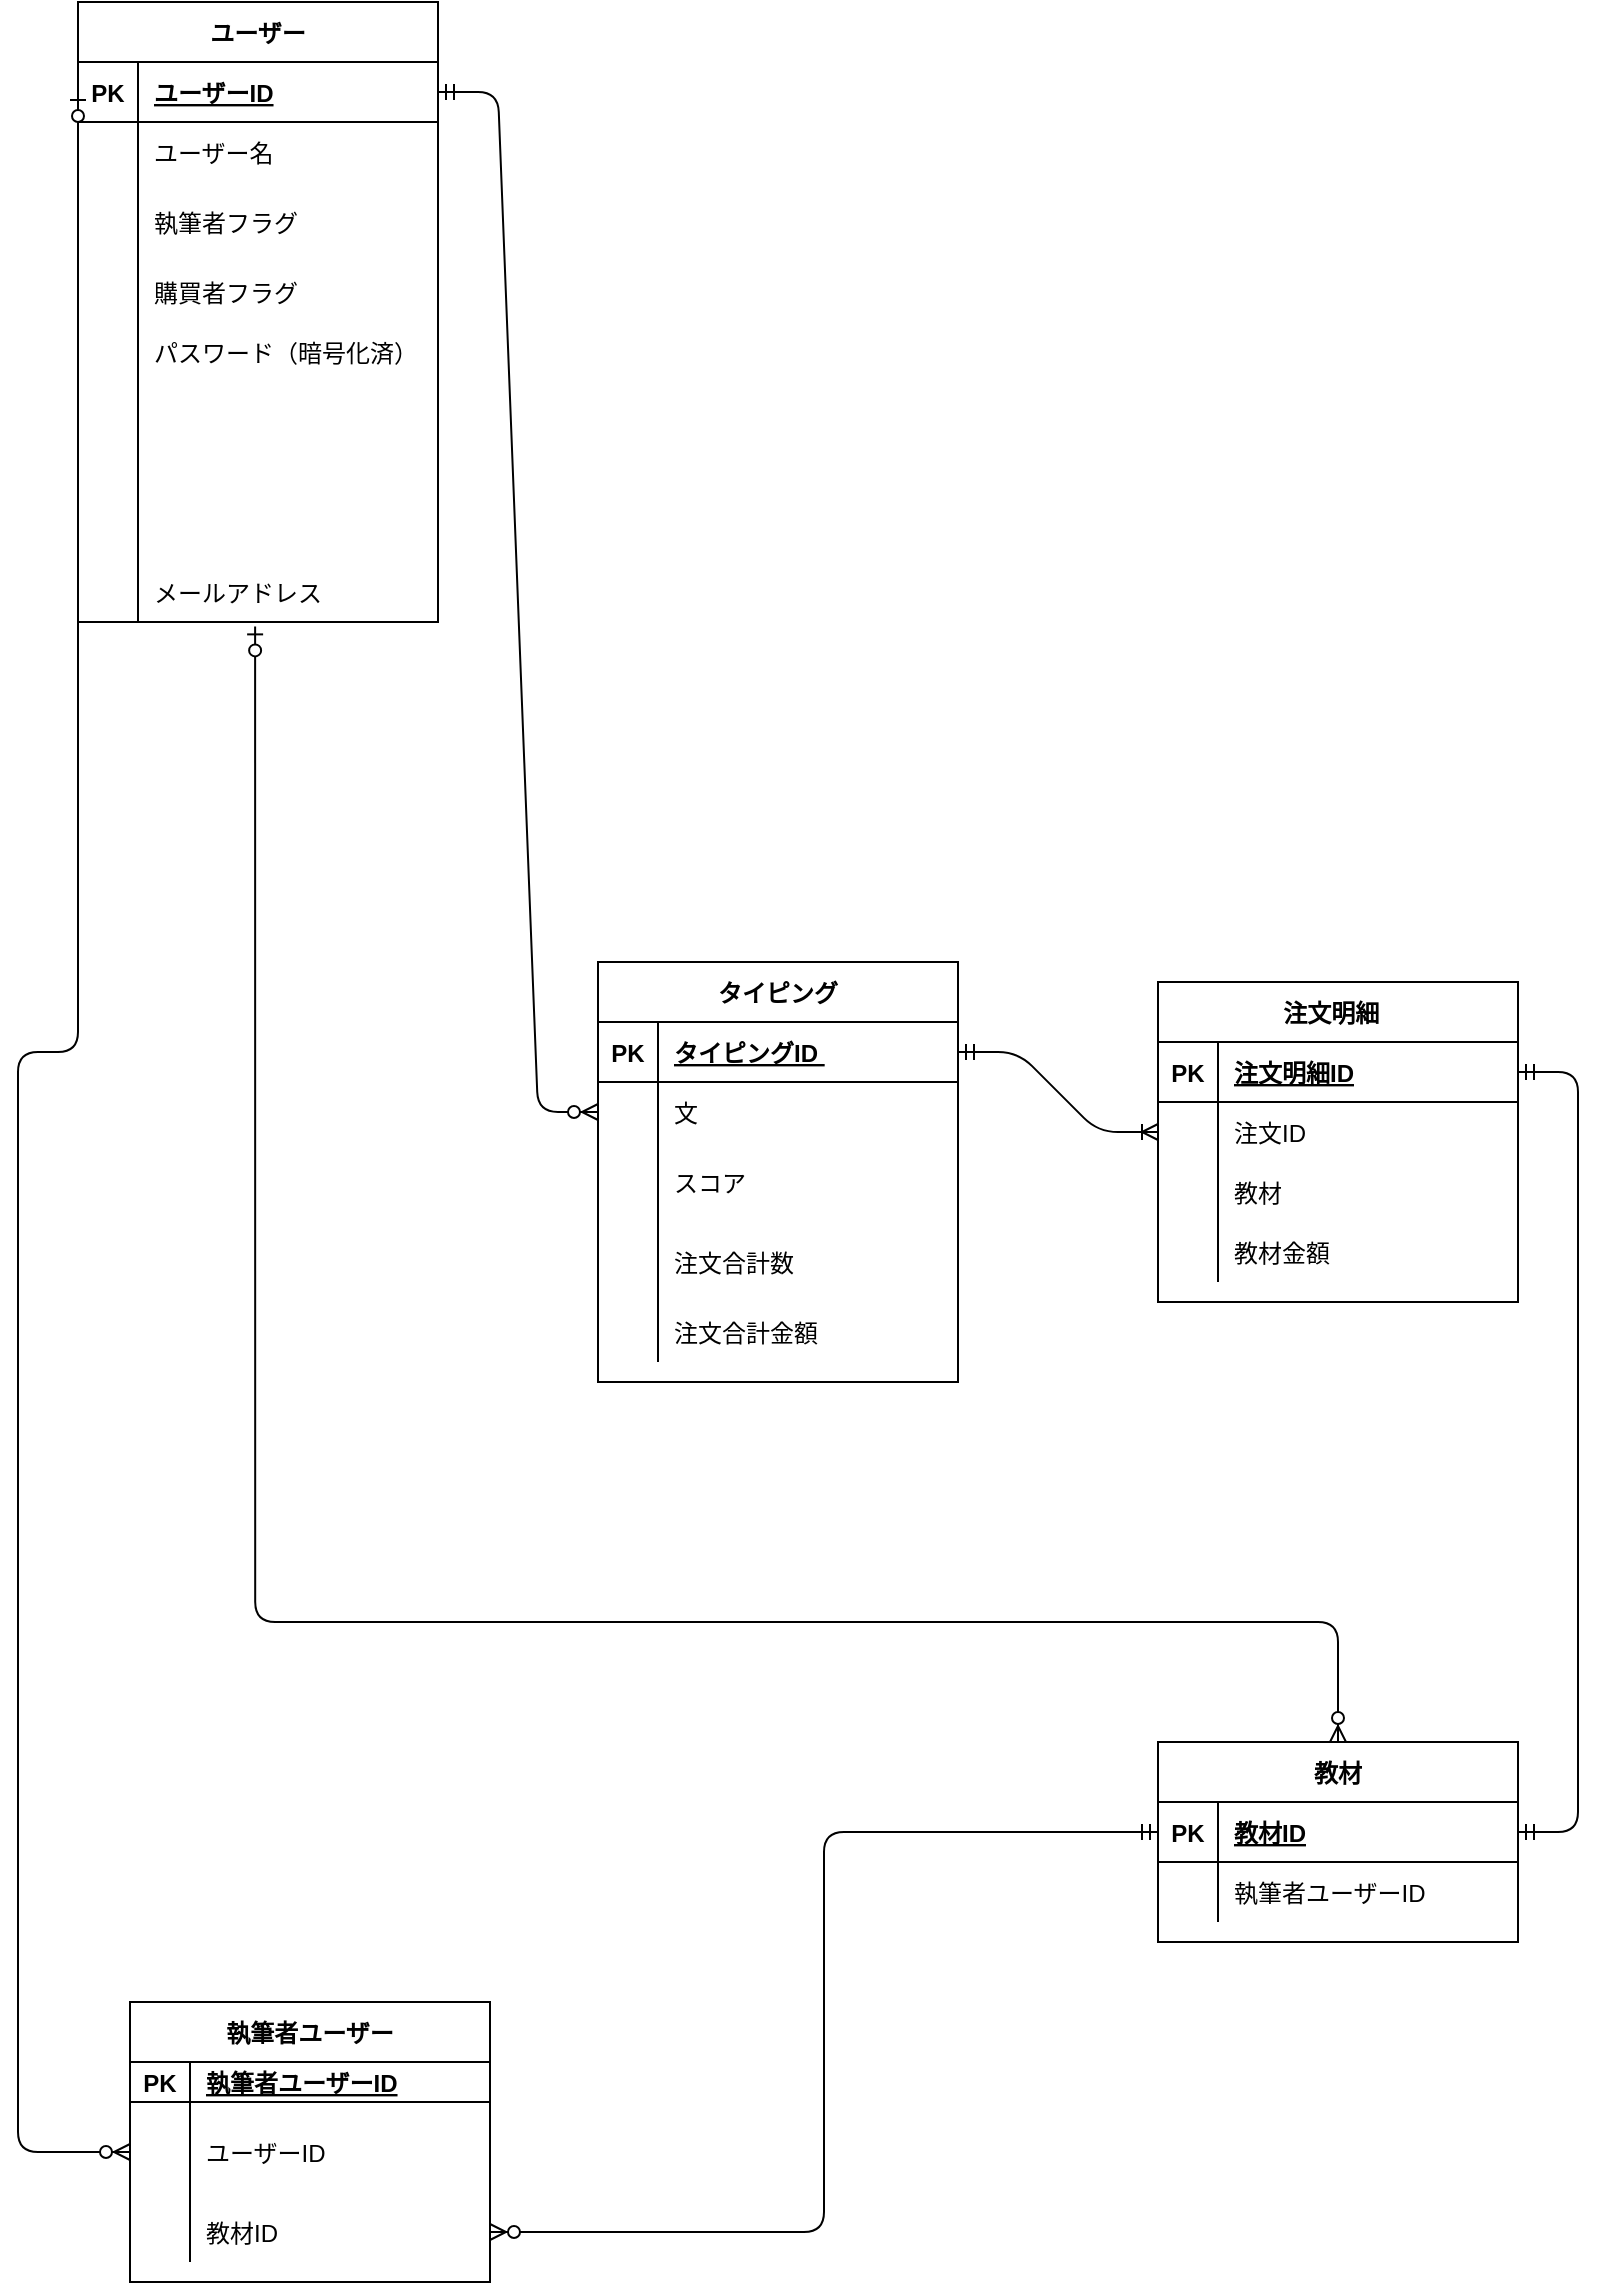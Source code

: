<mxfile version="14.8.4" type="github" pages="2">
  <diagram id="MFfzEgQ1at5WxXBxvwMB" name="typingX">
    <mxGraphModel dx="1238" dy="459" grid="1" gridSize="10" guides="1" tooltips="1" connect="1" arrows="1" fold="1" page="1" pageScale="1" pageWidth="827" pageHeight="1169" math="0" shadow="0">
      <root>
        <mxCell id="0" />
        <mxCell id="1" parent="0" />
        <mxCell id="urkSTk5Uom2mQOGFihYZ-1" value="ユーザー" style="shape=table;startSize=30;container=1;collapsible=1;childLayout=tableLayout;fixedRows=1;rowLines=0;fontStyle=1;align=center;resizeLast=1;" vertex="1" parent="1">
          <mxGeometry x="54" y="20" width="180" height="310" as="geometry">
            <mxRectangle x="40" y="40" width="80" height="30" as="alternateBounds" />
          </mxGeometry>
        </mxCell>
        <mxCell id="urkSTk5Uom2mQOGFihYZ-2" value="" style="shape=partialRectangle;collapsible=0;dropTarget=0;pointerEvents=0;fillColor=none;top=0;left=0;bottom=1;right=0;points=[[0,0.5],[1,0.5]];portConstraint=eastwest;" vertex="1" parent="urkSTk5Uom2mQOGFihYZ-1">
          <mxGeometry y="30" width="180" height="30" as="geometry" />
        </mxCell>
        <mxCell id="urkSTk5Uom2mQOGFihYZ-3" value="PK" style="shape=partialRectangle;connectable=0;fillColor=none;top=0;left=0;bottom=0;right=0;fontStyle=1;overflow=hidden;" vertex="1" parent="urkSTk5Uom2mQOGFihYZ-2">
          <mxGeometry width="30" height="30" as="geometry" />
        </mxCell>
        <mxCell id="urkSTk5Uom2mQOGFihYZ-4" value="ユーザーID" style="shape=partialRectangle;connectable=0;fillColor=none;top=0;left=0;bottom=0;right=0;align=left;spacingLeft=6;fontStyle=5;overflow=hidden;" vertex="1" parent="urkSTk5Uom2mQOGFihYZ-2">
          <mxGeometry x="30" width="150" height="30" as="geometry" />
        </mxCell>
        <mxCell id="urkSTk5Uom2mQOGFihYZ-5" value="" style="shape=partialRectangle;collapsible=0;dropTarget=0;pointerEvents=0;fillColor=none;top=0;left=0;bottom=0;right=0;points=[[0,0.5],[1,0.5]];portConstraint=eastwest;" vertex="1" parent="urkSTk5Uom2mQOGFihYZ-1">
          <mxGeometry y="60" width="180" height="30" as="geometry" />
        </mxCell>
        <mxCell id="urkSTk5Uom2mQOGFihYZ-6" value="" style="shape=partialRectangle;connectable=0;fillColor=none;top=0;left=0;bottom=0;right=0;editable=1;overflow=hidden;" vertex="1" parent="urkSTk5Uom2mQOGFihYZ-5">
          <mxGeometry width="30" height="30" as="geometry" />
        </mxCell>
        <mxCell id="urkSTk5Uom2mQOGFihYZ-7" value="ユーザー名" style="shape=partialRectangle;connectable=0;fillColor=none;top=0;left=0;bottom=0;right=0;align=left;spacingLeft=6;overflow=hidden;" vertex="1" parent="urkSTk5Uom2mQOGFihYZ-5">
          <mxGeometry x="30" width="150" height="30" as="geometry" />
        </mxCell>
        <mxCell id="urkSTk5Uom2mQOGFihYZ-8" style="shape=partialRectangle;collapsible=0;dropTarget=0;pointerEvents=0;fillColor=none;top=0;left=0;bottom=0;right=0;points=[[0,0.5],[1,0.5]];portConstraint=eastwest;" vertex="1" parent="urkSTk5Uom2mQOGFihYZ-1">
          <mxGeometry y="90" width="180" height="40" as="geometry" />
        </mxCell>
        <mxCell id="urkSTk5Uom2mQOGFihYZ-9" style="shape=partialRectangle;connectable=0;fillColor=none;top=0;left=0;bottom=0;right=0;editable=1;overflow=hidden;" vertex="1" parent="urkSTk5Uom2mQOGFihYZ-8">
          <mxGeometry width="30" height="40" as="geometry" />
        </mxCell>
        <mxCell id="urkSTk5Uom2mQOGFihYZ-10" value="執筆者フラグ" style="shape=partialRectangle;connectable=0;fillColor=none;top=0;left=0;bottom=0;right=0;align=left;spacingLeft=6;overflow=hidden;" vertex="1" parent="urkSTk5Uom2mQOGFihYZ-8">
          <mxGeometry x="30" width="150" height="40" as="geometry" />
        </mxCell>
        <mxCell id="urkSTk5Uom2mQOGFihYZ-11" style="shape=partialRectangle;collapsible=0;dropTarget=0;pointerEvents=0;fillColor=none;top=0;left=0;bottom=0;right=0;points=[[0,0.5],[1,0.5]];portConstraint=eastwest;" vertex="1" parent="urkSTk5Uom2mQOGFihYZ-1">
          <mxGeometry y="130" width="180" height="30" as="geometry" />
        </mxCell>
        <mxCell id="urkSTk5Uom2mQOGFihYZ-12" style="shape=partialRectangle;connectable=0;fillColor=none;top=0;left=0;bottom=0;right=0;editable=1;overflow=hidden;" vertex="1" parent="urkSTk5Uom2mQOGFihYZ-11">
          <mxGeometry width="30" height="30" as="geometry" />
        </mxCell>
        <mxCell id="urkSTk5Uom2mQOGFihYZ-13" value="購買者フラグ" style="shape=partialRectangle;connectable=0;fillColor=none;top=0;left=0;bottom=0;right=0;align=left;spacingLeft=6;overflow=hidden;" vertex="1" parent="urkSTk5Uom2mQOGFihYZ-11">
          <mxGeometry x="30" width="150" height="30" as="geometry" />
        </mxCell>
        <mxCell id="urkSTk5Uom2mQOGFihYZ-14" style="shape=partialRectangle;collapsible=0;dropTarget=0;pointerEvents=0;fillColor=none;top=0;left=0;bottom=0;right=0;points=[[0,0.5],[1,0.5]];portConstraint=eastwest;" vertex="1" parent="urkSTk5Uom2mQOGFihYZ-1">
          <mxGeometry y="160" width="180" height="30" as="geometry" />
        </mxCell>
        <mxCell id="urkSTk5Uom2mQOGFihYZ-15" style="shape=partialRectangle;connectable=0;fillColor=none;top=0;left=0;bottom=0;right=0;editable=1;overflow=hidden;" vertex="1" parent="urkSTk5Uom2mQOGFihYZ-14">
          <mxGeometry width="30" height="30" as="geometry" />
        </mxCell>
        <mxCell id="urkSTk5Uom2mQOGFihYZ-16" value="パスワード（暗号化済）" style="shape=partialRectangle;connectable=0;fillColor=none;top=0;left=0;bottom=0;right=0;align=left;spacingLeft=6;overflow=hidden;" vertex="1" parent="urkSTk5Uom2mQOGFihYZ-14">
          <mxGeometry x="30" width="150" height="30" as="geometry" />
        </mxCell>
        <mxCell id="d49PKm89UReJUp-1E3mx-7" style="shape=partialRectangle;collapsible=0;dropTarget=0;pointerEvents=0;fillColor=none;top=0;left=0;bottom=0;right=0;points=[[0,0.5],[1,0.5]];portConstraint=eastwest;" vertex="1" parent="urkSTk5Uom2mQOGFihYZ-1">
          <mxGeometry y="190" width="180" height="30" as="geometry" />
        </mxCell>
        <mxCell id="d49PKm89UReJUp-1E3mx-8" style="shape=partialRectangle;connectable=0;fillColor=none;top=0;left=0;bottom=0;right=0;editable=1;overflow=hidden;" vertex="1" parent="d49PKm89UReJUp-1E3mx-7">
          <mxGeometry width="30" height="30" as="geometry" />
        </mxCell>
        <mxCell id="d49PKm89UReJUp-1E3mx-9" style="shape=partialRectangle;connectable=0;fillColor=none;top=0;left=0;bottom=0;right=0;align=left;spacingLeft=6;overflow=hidden;" vertex="1" parent="d49PKm89UReJUp-1E3mx-7">
          <mxGeometry x="30" width="150" height="30" as="geometry" />
        </mxCell>
        <mxCell id="d49PKm89UReJUp-1E3mx-4" style="shape=partialRectangle;collapsible=0;dropTarget=0;pointerEvents=0;fillColor=none;top=0;left=0;bottom=0;right=0;points=[[0,0.5],[1,0.5]];portConstraint=eastwest;" vertex="1" parent="urkSTk5Uom2mQOGFihYZ-1">
          <mxGeometry y="220" width="180" height="30" as="geometry" />
        </mxCell>
        <mxCell id="d49PKm89UReJUp-1E3mx-5" style="shape=partialRectangle;connectable=0;fillColor=none;top=0;left=0;bottom=0;right=0;editable=1;overflow=hidden;" vertex="1" parent="d49PKm89UReJUp-1E3mx-4">
          <mxGeometry width="30" height="30" as="geometry" />
        </mxCell>
        <mxCell id="d49PKm89UReJUp-1E3mx-6" style="shape=partialRectangle;connectable=0;fillColor=none;top=0;left=0;bottom=0;right=0;align=left;spacingLeft=6;overflow=hidden;" vertex="1" parent="d49PKm89UReJUp-1E3mx-4">
          <mxGeometry x="30" width="150" height="30" as="geometry" />
        </mxCell>
        <mxCell id="d49PKm89UReJUp-1E3mx-1" style="shape=partialRectangle;collapsible=0;dropTarget=0;pointerEvents=0;fillColor=none;top=0;left=0;bottom=0;right=0;points=[[0,0.5],[1,0.5]];portConstraint=eastwest;" vertex="1" parent="urkSTk5Uom2mQOGFihYZ-1">
          <mxGeometry y="250" width="180" height="30" as="geometry" />
        </mxCell>
        <mxCell id="d49PKm89UReJUp-1E3mx-2" style="shape=partialRectangle;connectable=0;fillColor=none;top=0;left=0;bottom=0;right=0;editable=1;overflow=hidden;" vertex="1" parent="d49PKm89UReJUp-1E3mx-1">
          <mxGeometry width="30" height="30" as="geometry" />
        </mxCell>
        <mxCell id="d49PKm89UReJUp-1E3mx-3" style="shape=partialRectangle;connectable=0;fillColor=none;top=0;left=0;bottom=0;right=0;align=left;spacingLeft=6;overflow=hidden;" vertex="1" parent="d49PKm89UReJUp-1E3mx-1">
          <mxGeometry x="30" width="150" height="30" as="geometry" />
        </mxCell>
        <mxCell id="urkSTk5Uom2mQOGFihYZ-17" style="shape=partialRectangle;collapsible=0;dropTarget=0;pointerEvents=0;fillColor=none;top=0;left=0;bottom=0;right=0;points=[[0,0.5],[1,0.5]];portConstraint=eastwest;" vertex="1" parent="urkSTk5Uom2mQOGFihYZ-1">
          <mxGeometry y="280" width="180" height="30" as="geometry" />
        </mxCell>
        <mxCell id="urkSTk5Uom2mQOGFihYZ-18" style="shape=partialRectangle;connectable=0;fillColor=none;top=0;left=0;bottom=0;right=0;editable=1;overflow=hidden;" vertex="1" parent="urkSTk5Uom2mQOGFihYZ-17">
          <mxGeometry width="30" height="30" as="geometry" />
        </mxCell>
        <mxCell id="urkSTk5Uom2mQOGFihYZ-19" value="メールアドレス" style="shape=partialRectangle;connectable=0;fillColor=none;top=0;left=0;bottom=0;right=0;align=left;spacingLeft=6;overflow=hidden;" vertex="1" parent="urkSTk5Uom2mQOGFihYZ-17">
          <mxGeometry x="30" width="150" height="30" as="geometry" />
        </mxCell>
        <mxCell id="urkSTk5Uom2mQOGFihYZ-20" value="タイピング" style="shape=table;startSize=30;container=1;collapsible=1;childLayout=tableLayout;fixedRows=1;rowLines=0;fontStyle=1;align=center;resizeLast=1;" vertex="1" parent="1">
          <mxGeometry x="314" y="500" width="180" height="210" as="geometry">
            <mxRectangle x="40" y="40" width="80" height="30" as="alternateBounds" />
          </mxGeometry>
        </mxCell>
        <mxCell id="urkSTk5Uom2mQOGFihYZ-21" value="" style="shape=partialRectangle;collapsible=0;dropTarget=0;pointerEvents=0;fillColor=none;top=0;left=0;bottom=1;right=0;points=[[0,0.5],[1,0.5]];portConstraint=eastwest;" vertex="1" parent="urkSTk5Uom2mQOGFihYZ-20">
          <mxGeometry y="30" width="180" height="30" as="geometry" />
        </mxCell>
        <mxCell id="urkSTk5Uom2mQOGFihYZ-22" value="PK" style="shape=partialRectangle;connectable=0;fillColor=none;top=0;left=0;bottom=0;right=0;fontStyle=1;overflow=hidden;" vertex="1" parent="urkSTk5Uom2mQOGFihYZ-21">
          <mxGeometry width="30" height="30" as="geometry" />
        </mxCell>
        <mxCell id="urkSTk5Uom2mQOGFihYZ-23" value="タイピングID " style="shape=partialRectangle;connectable=0;fillColor=none;top=0;left=0;bottom=0;right=0;align=left;spacingLeft=6;fontStyle=5;overflow=hidden;" vertex="1" parent="urkSTk5Uom2mQOGFihYZ-21">
          <mxGeometry x="30" width="150" height="30" as="geometry" />
        </mxCell>
        <mxCell id="urkSTk5Uom2mQOGFihYZ-24" value="" style="shape=partialRectangle;collapsible=0;dropTarget=0;pointerEvents=0;fillColor=none;top=0;left=0;bottom=0;right=0;points=[[0,0.5],[1,0.5]];portConstraint=eastwest;" vertex="1" parent="urkSTk5Uom2mQOGFihYZ-20">
          <mxGeometry y="60" width="180" height="30" as="geometry" />
        </mxCell>
        <mxCell id="urkSTk5Uom2mQOGFihYZ-25" value="" style="shape=partialRectangle;connectable=0;fillColor=none;top=0;left=0;bottom=0;right=0;editable=1;overflow=hidden;" vertex="1" parent="urkSTk5Uom2mQOGFihYZ-24">
          <mxGeometry width="30" height="30" as="geometry" />
        </mxCell>
        <mxCell id="urkSTk5Uom2mQOGFihYZ-26" value="文" style="shape=partialRectangle;connectable=0;fillColor=none;top=0;left=0;bottom=0;right=0;align=left;spacingLeft=6;overflow=hidden;" vertex="1" parent="urkSTk5Uom2mQOGFihYZ-24">
          <mxGeometry x="30" width="150" height="30" as="geometry" />
        </mxCell>
        <mxCell id="urkSTk5Uom2mQOGFihYZ-27" value="" style="shape=partialRectangle;collapsible=0;dropTarget=0;pointerEvents=0;fillColor=none;top=0;left=0;bottom=0;right=0;points=[[0,0.5],[1,0.5]];portConstraint=eastwest;" vertex="1" parent="urkSTk5Uom2mQOGFihYZ-20">
          <mxGeometry y="90" width="180" height="40" as="geometry" />
        </mxCell>
        <mxCell id="urkSTk5Uom2mQOGFihYZ-28" value="" style="shape=partialRectangle;connectable=0;fillColor=none;top=0;left=0;bottom=0;right=0;editable=1;overflow=hidden;" vertex="1" parent="urkSTk5Uom2mQOGFihYZ-27">
          <mxGeometry width="30" height="40" as="geometry" />
        </mxCell>
        <mxCell id="urkSTk5Uom2mQOGFihYZ-29" value="スコア" style="shape=partialRectangle;connectable=0;fillColor=none;top=0;left=0;bottom=0;right=0;align=left;spacingLeft=6;overflow=hidden;" vertex="1" parent="urkSTk5Uom2mQOGFihYZ-27">
          <mxGeometry x="30" width="150" height="40" as="geometry" />
        </mxCell>
        <mxCell id="urkSTk5Uom2mQOGFihYZ-30" style="shape=partialRectangle;collapsible=0;dropTarget=0;pointerEvents=0;fillColor=none;top=0;left=0;bottom=0;right=0;points=[[0,0.5],[1,0.5]];portConstraint=eastwest;" vertex="1" parent="urkSTk5Uom2mQOGFihYZ-20">
          <mxGeometry y="130" width="180" height="40" as="geometry" />
        </mxCell>
        <mxCell id="urkSTk5Uom2mQOGFihYZ-31" style="shape=partialRectangle;connectable=0;fillColor=none;top=0;left=0;bottom=0;right=0;editable=1;overflow=hidden;" vertex="1" parent="urkSTk5Uom2mQOGFihYZ-30">
          <mxGeometry width="30" height="40" as="geometry" />
        </mxCell>
        <mxCell id="urkSTk5Uom2mQOGFihYZ-32" value="注文合計数" style="shape=partialRectangle;connectable=0;fillColor=none;top=0;left=0;bottom=0;right=0;align=left;spacingLeft=6;overflow=hidden;" vertex="1" parent="urkSTk5Uom2mQOGFihYZ-30">
          <mxGeometry x="30" width="150" height="40" as="geometry" />
        </mxCell>
        <mxCell id="urkSTk5Uom2mQOGFihYZ-33" style="shape=partialRectangle;collapsible=0;dropTarget=0;pointerEvents=0;fillColor=none;top=0;left=0;bottom=0;right=0;points=[[0,0.5],[1,0.5]];portConstraint=eastwest;" vertex="1" parent="urkSTk5Uom2mQOGFihYZ-20">
          <mxGeometry y="170" width="180" height="30" as="geometry" />
        </mxCell>
        <mxCell id="urkSTk5Uom2mQOGFihYZ-34" style="shape=partialRectangle;connectable=0;fillColor=none;top=0;left=0;bottom=0;right=0;editable=1;overflow=hidden;" vertex="1" parent="urkSTk5Uom2mQOGFihYZ-33">
          <mxGeometry width="30" height="30" as="geometry" />
        </mxCell>
        <mxCell id="urkSTk5Uom2mQOGFihYZ-35" value="注文合計金額" style="shape=partialRectangle;connectable=0;fillColor=none;top=0;left=0;bottom=0;right=0;align=left;spacingLeft=6;overflow=hidden;" vertex="1" parent="urkSTk5Uom2mQOGFihYZ-33">
          <mxGeometry x="30" width="150" height="30" as="geometry" />
        </mxCell>
        <mxCell id="urkSTk5Uom2mQOGFihYZ-36" value="" style="edgeStyle=entityRelationEdgeStyle;fontSize=12;html=1;endArrow=ERzeroToMany;startArrow=ERmandOne;entryX=0;entryY=0.5;entryDx=0;entryDy=0;exitX=1;exitY=0.5;exitDx=0;exitDy=0;startFill=0;" edge="1" parent="1" source="urkSTk5Uom2mQOGFihYZ-2" target="urkSTk5Uom2mQOGFihYZ-24">
          <mxGeometry width="100" height="100" relative="1" as="geometry">
            <mxPoint x="374" y="710" as="sourcePoint" />
            <mxPoint x="474" y="610" as="targetPoint" />
          </mxGeometry>
        </mxCell>
        <mxCell id="urkSTk5Uom2mQOGFihYZ-37" value="注文明細  " style="shape=table;startSize=30;container=1;collapsible=1;childLayout=tableLayout;fixedRows=1;rowLines=0;fontStyle=1;align=center;resizeLast=1;" vertex="1" parent="1">
          <mxGeometry x="594" y="510" width="180" height="160" as="geometry" />
        </mxCell>
        <mxCell id="urkSTk5Uom2mQOGFihYZ-38" value="" style="shape=partialRectangle;collapsible=0;dropTarget=0;pointerEvents=0;fillColor=none;top=0;left=0;bottom=1;right=0;points=[[0,0.5],[1,0.5]];portConstraint=eastwest;" vertex="1" parent="urkSTk5Uom2mQOGFihYZ-37">
          <mxGeometry y="30" width="180" height="30" as="geometry" />
        </mxCell>
        <mxCell id="urkSTk5Uom2mQOGFihYZ-39" value="PK" style="shape=partialRectangle;connectable=0;fillColor=none;top=0;left=0;bottom=0;right=0;fontStyle=1;overflow=hidden;" vertex="1" parent="urkSTk5Uom2mQOGFihYZ-38">
          <mxGeometry width="30" height="30" as="geometry" />
        </mxCell>
        <mxCell id="urkSTk5Uom2mQOGFihYZ-40" value="注文明細ID" style="shape=partialRectangle;connectable=0;fillColor=none;top=0;left=0;bottom=0;right=0;align=left;spacingLeft=6;fontStyle=5;overflow=hidden;" vertex="1" parent="urkSTk5Uom2mQOGFihYZ-38">
          <mxGeometry x="30" width="150" height="30" as="geometry" />
        </mxCell>
        <mxCell id="urkSTk5Uom2mQOGFihYZ-41" value="" style="shape=partialRectangle;collapsible=0;dropTarget=0;pointerEvents=0;fillColor=none;top=0;left=0;bottom=0;right=0;points=[[0,0.5],[1,0.5]];portConstraint=eastwest;" vertex="1" parent="urkSTk5Uom2mQOGFihYZ-37">
          <mxGeometry y="60" width="180" height="30" as="geometry" />
        </mxCell>
        <mxCell id="urkSTk5Uom2mQOGFihYZ-42" value="" style="shape=partialRectangle;connectable=0;fillColor=none;top=0;left=0;bottom=0;right=0;editable=1;overflow=hidden;" vertex="1" parent="urkSTk5Uom2mQOGFihYZ-41">
          <mxGeometry width="30" height="30" as="geometry" />
        </mxCell>
        <mxCell id="urkSTk5Uom2mQOGFihYZ-43" value="注文ID" style="shape=partialRectangle;connectable=0;fillColor=none;top=0;left=0;bottom=0;right=0;align=left;spacingLeft=6;overflow=hidden;" vertex="1" parent="urkSTk5Uom2mQOGFihYZ-41">
          <mxGeometry x="30" width="150" height="30" as="geometry" />
        </mxCell>
        <mxCell id="urkSTk5Uom2mQOGFihYZ-44" value="" style="shape=partialRectangle;collapsible=0;dropTarget=0;pointerEvents=0;fillColor=none;top=0;left=0;bottom=0;right=0;points=[[0,0.5],[1,0.5]];portConstraint=eastwest;" vertex="1" parent="urkSTk5Uom2mQOGFihYZ-37">
          <mxGeometry y="90" width="180" height="30" as="geometry" />
        </mxCell>
        <mxCell id="urkSTk5Uom2mQOGFihYZ-45" value="" style="shape=partialRectangle;connectable=0;fillColor=none;top=0;left=0;bottom=0;right=0;editable=1;overflow=hidden;" vertex="1" parent="urkSTk5Uom2mQOGFihYZ-44">
          <mxGeometry width="30" height="30" as="geometry" />
        </mxCell>
        <mxCell id="urkSTk5Uom2mQOGFihYZ-46" value="教材" style="shape=partialRectangle;connectable=0;fillColor=none;top=0;left=0;bottom=0;right=0;align=left;spacingLeft=6;overflow=hidden;" vertex="1" parent="urkSTk5Uom2mQOGFihYZ-44">
          <mxGeometry x="30" width="150" height="30" as="geometry" />
        </mxCell>
        <mxCell id="urkSTk5Uom2mQOGFihYZ-47" value="" style="shape=partialRectangle;collapsible=0;dropTarget=0;pointerEvents=0;fillColor=none;top=0;left=0;bottom=0;right=0;points=[[0,0.5],[1,0.5]];portConstraint=eastwest;" vertex="1" parent="urkSTk5Uom2mQOGFihYZ-37">
          <mxGeometry y="120" width="180" height="30" as="geometry" />
        </mxCell>
        <mxCell id="urkSTk5Uom2mQOGFihYZ-48" value="" style="shape=partialRectangle;connectable=0;fillColor=none;top=0;left=0;bottom=0;right=0;editable=1;overflow=hidden;" vertex="1" parent="urkSTk5Uom2mQOGFihYZ-47">
          <mxGeometry width="30" height="30" as="geometry" />
        </mxCell>
        <mxCell id="urkSTk5Uom2mQOGFihYZ-49" value="教材金額" style="shape=partialRectangle;connectable=0;fillColor=none;top=0;left=0;bottom=0;right=0;align=left;spacingLeft=6;overflow=hidden;" vertex="1" parent="urkSTk5Uom2mQOGFihYZ-47">
          <mxGeometry x="30" width="150" height="30" as="geometry" />
        </mxCell>
        <mxCell id="urkSTk5Uom2mQOGFihYZ-50" value="執筆者ユーザー" style="shape=table;startSize=30;container=1;collapsible=1;childLayout=tableLayout;fixedRows=1;rowLines=0;fontStyle=1;align=center;resizeLast=1;" vertex="1" parent="1">
          <mxGeometry x="80" y="1020" width="180" height="140" as="geometry" />
        </mxCell>
        <mxCell id="urkSTk5Uom2mQOGFihYZ-51" value="" style="shape=partialRectangle;collapsible=0;dropTarget=0;pointerEvents=0;fillColor=none;top=0;left=0;bottom=1;right=0;points=[[0,0.5],[1,0.5]];portConstraint=eastwest;" vertex="1" parent="urkSTk5Uom2mQOGFihYZ-50">
          <mxGeometry y="30" width="180" height="20" as="geometry" />
        </mxCell>
        <mxCell id="urkSTk5Uom2mQOGFihYZ-52" value="PK" style="shape=partialRectangle;connectable=0;fillColor=none;top=0;left=0;bottom=0;right=0;fontStyle=1;overflow=hidden;" vertex="1" parent="urkSTk5Uom2mQOGFihYZ-51">
          <mxGeometry width="30" height="20" as="geometry" />
        </mxCell>
        <mxCell id="urkSTk5Uom2mQOGFihYZ-53" value="執筆者ユーザーID" style="shape=partialRectangle;connectable=0;fillColor=none;top=0;left=0;bottom=0;right=0;align=left;spacingLeft=6;fontStyle=5;overflow=hidden;" vertex="1" parent="urkSTk5Uom2mQOGFihYZ-51">
          <mxGeometry x="30" width="150" height="20" as="geometry" />
        </mxCell>
        <mxCell id="urkSTk5Uom2mQOGFihYZ-54" value="" style="shape=partialRectangle;collapsible=0;dropTarget=0;pointerEvents=0;fillColor=none;top=0;left=0;bottom=0;right=0;points=[[0,0.5],[1,0.5]];portConstraint=eastwest;" vertex="1" parent="urkSTk5Uom2mQOGFihYZ-50">
          <mxGeometry y="50" width="180" height="50" as="geometry" />
        </mxCell>
        <mxCell id="urkSTk5Uom2mQOGFihYZ-55" value="" style="shape=partialRectangle;connectable=0;fillColor=none;top=0;left=0;bottom=0;right=0;editable=1;overflow=hidden;" vertex="1" parent="urkSTk5Uom2mQOGFihYZ-54">
          <mxGeometry width="30" height="50" as="geometry" />
        </mxCell>
        <mxCell id="urkSTk5Uom2mQOGFihYZ-56" value="ユーザーID" style="shape=partialRectangle;connectable=0;fillColor=none;top=0;left=0;bottom=0;right=0;align=left;spacingLeft=6;overflow=hidden;" vertex="1" parent="urkSTk5Uom2mQOGFihYZ-54">
          <mxGeometry x="30" width="150" height="50" as="geometry" />
        </mxCell>
        <mxCell id="urkSTk5Uom2mQOGFihYZ-57" value="" style="shape=partialRectangle;collapsible=0;dropTarget=0;pointerEvents=0;fillColor=none;top=0;left=0;bottom=0;right=0;points=[[0,0.5],[1,0.5]];portConstraint=eastwest;" vertex="1" parent="urkSTk5Uom2mQOGFihYZ-50">
          <mxGeometry y="100" width="180" height="30" as="geometry" />
        </mxCell>
        <mxCell id="urkSTk5Uom2mQOGFihYZ-58" value="" style="shape=partialRectangle;connectable=0;fillColor=none;top=0;left=0;bottom=0;right=0;editable=1;overflow=hidden;" vertex="1" parent="urkSTk5Uom2mQOGFihYZ-57">
          <mxGeometry width="30" height="30" as="geometry" />
        </mxCell>
        <mxCell id="urkSTk5Uom2mQOGFihYZ-59" value="教材ID" style="shape=partialRectangle;connectable=0;fillColor=none;top=0;left=0;bottom=0;right=0;align=left;spacingLeft=6;overflow=hidden;" vertex="1" parent="urkSTk5Uom2mQOGFihYZ-57">
          <mxGeometry x="30" width="150" height="30" as="geometry" />
        </mxCell>
        <mxCell id="urkSTk5Uom2mQOGFihYZ-60" value="教材" style="shape=table;startSize=30;container=1;collapsible=1;childLayout=tableLayout;fixedRows=1;rowLines=0;fontStyle=1;align=center;resizeLast=1;" vertex="1" parent="1">
          <mxGeometry x="594" y="890" width="180" height="100" as="geometry" />
        </mxCell>
        <mxCell id="urkSTk5Uom2mQOGFihYZ-61" value="" style="shape=partialRectangle;collapsible=0;dropTarget=0;pointerEvents=0;fillColor=none;top=0;left=0;bottom=1;right=0;points=[[0,0.5],[1,0.5]];portConstraint=eastwest;" vertex="1" parent="urkSTk5Uom2mQOGFihYZ-60">
          <mxGeometry y="30" width="180" height="30" as="geometry" />
        </mxCell>
        <mxCell id="urkSTk5Uom2mQOGFihYZ-62" value="PK" style="shape=partialRectangle;connectable=0;fillColor=none;top=0;left=0;bottom=0;right=0;fontStyle=1;overflow=hidden;" vertex="1" parent="urkSTk5Uom2mQOGFihYZ-61">
          <mxGeometry width="30" height="30" as="geometry" />
        </mxCell>
        <mxCell id="urkSTk5Uom2mQOGFihYZ-63" value="教材ID" style="shape=partialRectangle;connectable=0;fillColor=none;top=0;left=0;bottom=0;right=0;align=left;spacingLeft=6;fontStyle=5;overflow=hidden;" vertex="1" parent="urkSTk5Uom2mQOGFihYZ-61">
          <mxGeometry x="30" width="150" height="30" as="geometry" />
        </mxCell>
        <mxCell id="urkSTk5Uom2mQOGFihYZ-64" value="" style="shape=partialRectangle;collapsible=0;dropTarget=0;pointerEvents=0;fillColor=none;top=0;left=0;bottom=0;right=0;points=[[0,0.5],[1,0.5]];portConstraint=eastwest;" vertex="1" parent="urkSTk5Uom2mQOGFihYZ-60">
          <mxGeometry y="60" width="180" height="30" as="geometry" />
        </mxCell>
        <mxCell id="urkSTk5Uom2mQOGFihYZ-65" value="" style="shape=partialRectangle;connectable=0;fillColor=none;top=0;left=0;bottom=0;right=0;editable=1;overflow=hidden;" vertex="1" parent="urkSTk5Uom2mQOGFihYZ-64">
          <mxGeometry width="30" height="30" as="geometry" />
        </mxCell>
        <mxCell id="urkSTk5Uom2mQOGFihYZ-66" value="執筆者ユーザーID" style="shape=partialRectangle;connectable=0;fillColor=none;top=0;left=0;bottom=0;right=0;align=left;spacingLeft=6;overflow=hidden;" vertex="1" parent="urkSTk5Uom2mQOGFihYZ-64">
          <mxGeometry x="30" width="150" height="30" as="geometry" />
        </mxCell>
        <mxCell id="urkSTk5Uom2mQOGFihYZ-67" value="" style="edgeStyle=entityRelationEdgeStyle;fontSize=12;html=1;endArrow=ERoneToMany;exitX=1;exitY=0.5;exitDx=0;exitDy=0;entryX=0;entryY=0.5;entryDx=0;entryDy=0;startArrow=ERmandOne;startFill=0;" edge="1" parent="1" source="urkSTk5Uom2mQOGFihYZ-21" target="urkSTk5Uom2mQOGFihYZ-41">
          <mxGeometry width="100" height="100" relative="1" as="geometry">
            <mxPoint x="374" y="770" as="sourcePoint" />
            <mxPoint x="584" y="585" as="targetPoint" />
          </mxGeometry>
        </mxCell>
        <mxCell id="urkSTk5Uom2mQOGFihYZ-68" value="" style="edgeStyle=orthogonalEdgeStyle;fontSize=12;html=1;endArrow=ERzeroToMany;startArrow=ERzeroToOne;exitX=0;exitY=0.5;exitDx=0;exitDy=0;startFill=1;entryX=0;entryY=0.5;entryDx=0;entryDy=0;endFill=1;" edge="1" parent="1" source="urkSTk5Uom2mQOGFihYZ-2" target="urkSTk5Uom2mQOGFihYZ-54">
          <mxGeometry width="100" height="100" relative="1" as="geometry">
            <mxPoint x="224" y="545" as="sourcePoint" />
            <mxPoint x="374" y="790" as="targetPoint" />
            <Array as="points">
              <mxPoint x="24" y="545" />
              <mxPoint x="24" y="890" />
              <mxPoint x="24" y="890" />
              <mxPoint x="24" y="1095" />
            </Array>
          </mxGeometry>
        </mxCell>
        <mxCell id="urkSTk5Uom2mQOGFihYZ-69" value="" style="edgeStyle=entityRelationEdgeStyle;fontSize=12;html=1;endArrow=ERmandOne;startArrow=ERmandOne;entryX=1;entryY=0.5;entryDx=0;entryDy=0;exitX=1;exitY=0.5;exitDx=0;exitDy=0;" edge="1" parent="1" source="urkSTk5Uom2mQOGFihYZ-61" target="urkSTk5Uom2mQOGFihYZ-38">
          <mxGeometry width="100" height="100" relative="1" as="geometry">
            <mxPoint x="374" y="760" as="sourcePoint" />
            <mxPoint x="474" y="660" as="targetPoint" />
          </mxGeometry>
        </mxCell>
        <mxCell id="urkSTk5Uom2mQOGFihYZ-70" value="" style="edgeStyle=orthogonalEdgeStyle;fontSize=12;html=1;endArrow=ERmandOne;endFill=0;startArrow=ERzeroToMany;startFill=1;entryX=0;entryY=0.5;entryDx=0;entryDy=0;exitX=1;exitY=0.5;exitDx=0;exitDy=0;" edge="1" parent="1" source="urkSTk5Uom2mQOGFihYZ-57" target="urkSTk5Uom2mQOGFihYZ-61">
          <mxGeometry width="100" height="100" relative="1" as="geometry">
            <mxPoint x="464" y="870" as="sourcePoint" />
            <mxPoint x="564" y="770" as="targetPoint" />
          </mxGeometry>
        </mxCell>
        <mxCell id="urkSTk5Uom2mQOGFihYZ-71" value="" style="edgeStyle=orthogonalEdgeStyle;fontSize=12;html=1;endArrow=ERzeroToMany;startArrow=ERzeroToOne;entryX=0.5;entryY=0;entryDx=0;entryDy=0;exitX=0.492;exitY=1.073;exitDx=0;exitDy=0;exitPerimeter=0;" edge="1" parent="1" source="urkSTk5Uom2mQOGFihYZ-17" target="urkSTk5Uom2mQOGFihYZ-60">
          <mxGeometry width="100" height="100" relative="1" as="geometry">
            <mxPoint x="144" y="740" as="sourcePoint" />
            <mxPoint x="504" y="690" as="targetPoint" />
            <Array as="points">
              <mxPoint x="143" y="830" />
              <mxPoint x="684" y="830" />
            </Array>
          </mxGeometry>
        </mxCell>
      </root>
    </mxGraphModel>
  </diagram>
  <diagram id="NhuXZ_YP8DkS1pVXOen_" name="Page-2">
    <mxGraphModel dx="955" dy="459" grid="1" gridSize="10" guides="1" tooltips="1" connect="1" arrows="1" fold="1" page="1" pageScale="1" pageWidth="827" pageHeight="1169" math="0" shadow="0">
      <root>
        <mxCell id="C29xUD14YmYa_uvqbG0w-0" />
        <mxCell id="C29xUD14YmYa_uvqbG0w-1" parent="C29xUD14YmYa_uvqbG0w-0" />
        <mxCell id="jMAi-bqeAK4kBMikUzEJ-0" value="ユーザー" style="shape=table;startSize=30;container=1;collapsible=1;childLayout=tableLayout;fixedRows=1;rowLines=0;fontStyle=1;align=center;resizeLast=1;" vertex="1" parent="C29xUD14YmYa_uvqbG0w-1">
          <mxGeometry x="40" y="40" width="180" height="190" as="geometry">
            <mxRectangle x="40" y="40" width="80" height="30" as="alternateBounds" />
          </mxGeometry>
        </mxCell>
        <mxCell id="jMAi-bqeAK4kBMikUzEJ-1" value="" style="shape=partialRectangle;collapsible=0;dropTarget=0;pointerEvents=0;fillColor=none;top=0;left=0;bottom=1;right=0;points=[[0,0.5],[1,0.5]];portConstraint=eastwest;" vertex="1" parent="jMAi-bqeAK4kBMikUzEJ-0">
          <mxGeometry y="30" width="180" height="30" as="geometry" />
        </mxCell>
        <mxCell id="jMAi-bqeAK4kBMikUzEJ-2" value="PK" style="shape=partialRectangle;connectable=0;fillColor=none;top=0;left=0;bottom=0;right=0;fontStyle=1;overflow=hidden;" vertex="1" parent="jMAi-bqeAK4kBMikUzEJ-1">
          <mxGeometry width="30" height="30" as="geometry" />
        </mxCell>
        <mxCell id="jMAi-bqeAK4kBMikUzEJ-3" value="ユーザーID" style="shape=partialRectangle;connectable=0;fillColor=none;top=0;left=0;bottom=0;right=0;align=left;spacingLeft=6;fontStyle=5;overflow=hidden;" vertex="1" parent="jMAi-bqeAK4kBMikUzEJ-1">
          <mxGeometry x="30" width="150" height="30" as="geometry" />
        </mxCell>
        <mxCell id="jMAi-bqeAK4kBMikUzEJ-4" value="" style="shape=partialRectangle;collapsible=0;dropTarget=0;pointerEvents=0;fillColor=none;top=0;left=0;bottom=0;right=0;points=[[0,0.5],[1,0.5]];portConstraint=eastwest;" vertex="1" parent="jMAi-bqeAK4kBMikUzEJ-0">
          <mxGeometry y="60" width="180" height="30" as="geometry" />
        </mxCell>
        <mxCell id="jMAi-bqeAK4kBMikUzEJ-5" value="" style="shape=partialRectangle;connectable=0;fillColor=none;top=0;left=0;bottom=0;right=0;editable=1;overflow=hidden;" vertex="1" parent="jMAi-bqeAK4kBMikUzEJ-4">
          <mxGeometry width="30" height="30" as="geometry" />
        </mxCell>
        <mxCell id="jMAi-bqeAK4kBMikUzEJ-6" value="ユーザー名" style="shape=partialRectangle;connectable=0;fillColor=none;top=0;left=0;bottom=0;right=0;align=left;spacingLeft=6;overflow=hidden;" vertex="1" parent="jMAi-bqeAK4kBMikUzEJ-4">
          <mxGeometry x="30" width="150" height="30" as="geometry" />
        </mxCell>
        <mxCell id="ENvTD5jS89h19yiMrltI-48" style="shape=partialRectangle;collapsible=0;dropTarget=0;pointerEvents=0;fillColor=none;top=0;left=0;bottom=0;right=0;points=[[0,0.5],[1,0.5]];portConstraint=eastwest;" vertex="1" parent="jMAi-bqeAK4kBMikUzEJ-0">
          <mxGeometry y="90" width="180" height="40" as="geometry" />
        </mxCell>
        <mxCell id="ENvTD5jS89h19yiMrltI-49" style="shape=partialRectangle;connectable=0;fillColor=none;top=0;left=0;bottom=0;right=0;editable=1;overflow=hidden;" vertex="1" parent="ENvTD5jS89h19yiMrltI-48">
          <mxGeometry width="30" height="40" as="geometry" />
        </mxCell>
        <mxCell id="ENvTD5jS89h19yiMrltI-50" value="執筆者フラグ" style="shape=partialRectangle;connectable=0;fillColor=none;top=0;left=0;bottom=0;right=0;align=left;spacingLeft=6;overflow=hidden;" vertex="1" parent="ENvTD5jS89h19yiMrltI-48">
          <mxGeometry x="30" width="150" height="40" as="geometry" />
        </mxCell>
        <mxCell id="ENvTD5jS89h19yiMrltI-51" style="shape=partialRectangle;collapsible=0;dropTarget=0;pointerEvents=0;fillColor=none;top=0;left=0;bottom=0;right=0;points=[[0,0.5],[1,0.5]];portConstraint=eastwest;" vertex="1" parent="jMAi-bqeAK4kBMikUzEJ-0">
          <mxGeometry y="130" width="180" height="30" as="geometry" />
        </mxCell>
        <mxCell id="ENvTD5jS89h19yiMrltI-52" style="shape=partialRectangle;connectable=0;fillColor=none;top=0;left=0;bottom=0;right=0;editable=1;overflow=hidden;" vertex="1" parent="ENvTD5jS89h19yiMrltI-51">
          <mxGeometry width="30" height="30" as="geometry" />
        </mxCell>
        <mxCell id="ENvTD5jS89h19yiMrltI-53" value="購買者フラグ" style="shape=partialRectangle;connectable=0;fillColor=none;top=0;left=0;bottom=0;right=0;align=left;spacingLeft=6;overflow=hidden;" vertex="1" parent="ENvTD5jS89h19yiMrltI-51">
          <mxGeometry x="30" width="150" height="30" as="geometry" />
        </mxCell>
        <mxCell id="ENvTD5jS89h19yiMrltI-58" style="shape=partialRectangle;collapsible=0;dropTarget=0;pointerEvents=0;fillColor=none;top=0;left=0;bottom=0;right=0;points=[[0,0.5],[1,0.5]];portConstraint=eastwest;" vertex="1" parent="jMAi-bqeAK4kBMikUzEJ-0">
          <mxGeometry y="160" width="180" height="30" as="geometry" />
        </mxCell>
        <mxCell id="ENvTD5jS89h19yiMrltI-59" style="shape=partialRectangle;connectable=0;fillColor=none;top=0;left=0;bottom=0;right=0;editable=1;overflow=hidden;" vertex="1" parent="ENvTD5jS89h19yiMrltI-58">
          <mxGeometry width="30" height="30" as="geometry" />
        </mxCell>
        <mxCell id="ENvTD5jS89h19yiMrltI-60" value="パスワード（暗号化済）" style="shape=partialRectangle;connectable=0;fillColor=none;top=0;left=0;bottom=0;right=0;align=left;spacingLeft=6;overflow=hidden;" vertex="1" parent="ENvTD5jS89h19yiMrltI-58">
          <mxGeometry x="30" width="150" height="30" as="geometry" />
        </mxCell>
        <mxCell id="jMAi-bqeAK4kBMikUzEJ-10" value="注文" style="shape=table;startSize=30;container=1;collapsible=1;childLayout=tableLayout;fixedRows=1;rowLines=0;fontStyle=1;align=center;resizeLast=1;" vertex="1" parent="C29xUD14YmYa_uvqbG0w-1">
          <mxGeometry x="300" y="40" width="180" height="210" as="geometry">
            <mxRectangle x="40" y="40" width="80" height="30" as="alternateBounds" />
          </mxGeometry>
        </mxCell>
        <mxCell id="jMAi-bqeAK4kBMikUzEJ-11" value="" style="shape=partialRectangle;collapsible=0;dropTarget=0;pointerEvents=0;fillColor=none;top=0;left=0;bottom=1;right=0;points=[[0,0.5],[1,0.5]];portConstraint=eastwest;" vertex="1" parent="jMAi-bqeAK4kBMikUzEJ-10">
          <mxGeometry y="30" width="180" height="30" as="geometry" />
        </mxCell>
        <mxCell id="jMAi-bqeAK4kBMikUzEJ-12" value="PK" style="shape=partialRectangle;connectable=0;fillColor=none;top=0;left=0;bottom=0;right=0;fontStyle=1;overflow=hidden;" vertex="1" parent="jMAi-bqeAK4kBMikUzEJ-11">
          <mxGeometry width="30" height="30" as="geometry" />
        </mxCell>
        <mxCell id="jMAi-bqeAK4kBMikUzEJ-13" value="注文ID " style="shape=partialRectangle;connectable=0;fillColor=none;top=0;left=0;bottom=0;right=0;align=left;spacingLeft=6;fontStyle=5;overflow=hidden;" vertex="1" parent="jMAi-bqeAK4kBMikUzEJ-11">
          <mxGeometry x="30" width="150" height="30" as="geometry" />
        </mxCell>
        <mxCell id="jMAi-bqeAK4kBMikUzEJ-14" value="" style="shape=partialRectangle;collapsible=0;dropTarget=0;pointerEvents=0;fillColor=none;top=0;left=0;bottom=0;right=0;points=[[0,0.5],[1,0.5]];portConstraint=eastwest;" vertex="1" parent="jMAi-bqeAK4kBMikUzEJ-10">
          <mxGeometry y="60" width="180" height="30" as="geometry" />
        </mxCell>
        <mxCell id="jMAi-bqeAK4kBMikUzEJ-15" value="" style="shape=partialRectangle;connectable=0;fillColor=none;top=0;left=0;bottom=0;right=0;editable=1;overflow=hidden;" vertex="1" parent="jMAi-bqeAK4kBMikUzEJ-14">
          <mxGeometry width="30" height="30" as="geometry" />
        </mxCell>
        <mxCell id="jMAi-bqeAK4kBMikUzEJ-16" value="購入者ユーザーID" style="shape=partialRectangle;connectable=0;fillColor=none;top=0;left=0;bottom=0;right=0;align=left;spacingLeft=6;overflow=hidden;" vertex="1" parent="jMAi-bqeAK4kBMikUzEJ-14">
          <mxGeometry x="30" width="150" height="30" as="geometry" />
        </mxCell>
        <mxCell id="jMAi-bqeAK4kBMikUzEJ-17" value="" style="shape=partialRectangle;collapsible=0;dropTarget=0;pointerEvents=0;fillColor=none;top=0;left=0;bottom=0;right=0;points=[[0,0.5],[1,0.5]];portConstraint=eastwest;" vertex="1" parent="jMAi-bqeAK4kBMikUzEJ-10">
          <mxGeometry y="90" width="180" height="40" as="geometry" />
        </mxCell>
        <mxCell id="jMAi-bqeAK4kBMikUzEJ-18" value="" style="shape=partialRectangle;connectable=0;fillColor=none;top=0;left=0;bottom=0;right=0;editable=1;overflow=hidden;" vertex="1" parent="jMAi-bqeAK4kBMikUzEJ-17">
          <mxGeometry width="30" height="40" as="geometry" />
        </mxCell>
        <mxCell id="jMAi-bqeAK4kBMikUzEJ-19" value="注文日時" style="shape=partialRectangle;connectable=0;fillColor=none;top=0;left=0;bottom=0;right=0;align=left;spacingLeft=6;overflow=hidden;" vertex="1" parent="jMAi-bqeAK4kBMikUzEJ-17">
          <mxGeometry x="30" width="150" height="40" as="geometry" />
        </mxCell>
        <mxCell id="ENvTD5jS89h19yiMrltI-55" style="shape=partialRectangle;collapsible=0;dropTarget=0;pointerEvents=0;fillColor=none;top=0;left=0;bottom=0;right=0;points=[[0,0.5],[1,0.5]];portConstraint=eastwest;" vertex="1" parent="jMAi-bqeAK4kBMikUzEJ-10">
          <mxGeometry y="130" width="180" height="40" as="geometry" />
        </mxCell>
        <mxCell id="ENvTD5jS89h19yiMrltI-56" style="shape=partialRectangle;connectable=0;fillColor=none;top=0;left=0;bottom=0;right=0;editable=1;overflow=hidden;" vertex="1" parent="ENvTD5jS89h19yiMrltI-55">
          <mxGeometry width="30" height="40" as="geometry" />
        </mxCell>
        <mxCell id="ENvTD5jS89h19yiMrltI-57" value="注文合計額（税抜き）" style="shape=partialRectangle;connectable=0;fillColor=none;top=0;left=0;bottom=0;right=0;align=left;spacingLeft=6;overflow=hidden;" vertex="1" parent="ENvTD5jS89h19yiMrltI-55">
          <mxGeometry x="30" width="150" height="40" as="geometry" />
        </mxCell>
        <mxCell id="ENvTD5jS89h19yiMrltI-3" style="shape=partialRectangle;collapsible=0;dropTarget=0;pointerEvents=0;fillColor=none;top=0;left=0;bottom=0;right=0;points=[[0,0.5],[1,0.5]];portConstraint=eastwest;" vertex="1" parent="jMAi-bqeAK4kBMikUzEJ-10">
          <mxGeometry y="170" width="180" height="30" as="geometry" />
        </mxCell>
        <mxCell id="ENvTD5jS89h19yiMrltI-4" style="shape=partialRectangle;connectable=0;fillColor=none;top=0;left=0;bottom=0;right=0;editable=1;overflow=hidden;" vertex="1" parent="ENvTD5jS89h19yiMrltI-3">
          <mxGeometry width="30" height="30" as="geometry" />
        </mxCell>
        <mxCell id="ENvTD5jS89h19yiMrltI-5" value="注文合計額（税込み）" style="shape=partialRectangle;connectable=0;fillColor=none;top=0;left=0;bottom=0;right=0;align=left;spacingLeft=6;overflow=hidden;" vertex="1" parent="ENvTD5jS89h19yiMrltI-3">
          <mxGeometry x="30" width="150" height="30" as="geometry" />
        </mxCell>
        <mxCell id="ENvTD5jS89h19yiMrltI-7" value="" style="edgeStyle=entityRelationEdgeStyle;fontSize=12;html=1;endArrow=ERzeroToMany;startArrow=ERmandOne;entryX=0;entryY=0.5;entryDx=0;entryDy=0;exitX=1;exitY=0.5;exitDx=0;exitDy=0;startFill=0;" edge="1" parent="C29xUD14YmYa_uvqbG0w-1" source="jMAi-bqeAK4kBMikUzEJ-1" target="jMAi-bqeAK4kBMikUzEJ-14">
          <mxGeometry width="100" height="100" relative="1" as="geometry">
            <mxPoint x="360" y="250" as="sourcePoint" />
            <mxPoint x="460" y="150" as="targetPoint" />
          </mxGeometry>
        </mxCell>
        <mxCell id="ENvTD5jS89h19yiMrltI-8" value="注文明細  " style="shape=table;startSize=30;container=1;collapsible=1;childLayout=tableLayout;fixedRows=1;rowLines=0;fontStyle=1;align=center;resizeLast=1;" vertex="1" parent="C29xUD14YmYa_uvqbG0w-1">
          <mxGeometry x="580" y="50" width="180" height="200" as="geometry" />
        </mxCell>
        <mxCell id="ENvTD5jS89h19yiMrltI-9" value="" style="shape=partialRectangle;collapsible=0;dropTarget=0;pointerEvents=0;fillColor=none;top=0;left=0;bottom=1;right=0;points=[[0,0.5],[1,0.5]];portConstraint=eastwest;" vertex="1" parent="ENvTD5jS89h19yiMrltI-8">
          <mxGeometry y="30" width="180" height="30" as="geometry" />
        </mxCell>
        <mxCell id="ENvTD5jS89h19yiMrltI-10" value="PK" style="shape=partialRectangle;connectable=0;fillColor=none;top=0;left=0;bottom=0;right=0;fontStyle=1;overflow=hidden;" vertex="1" parent="ENvTD5jS89h19yiMrltI-9">
          <mxGeometry width="30" height="30" as="geometry" />
        </mxCell>
        <mxCell id="ENvTD5jS89h19yiMrltI-11" value="注文明細ID" style="shape=partialRectangle;connectable=0;fillColor=none;top=0;left=0;bottom=0;right=0;align=left;spacingLeft=6;fontStyle=5;overflow=hidden;" vertex="1" parent="ENvTD5jS89h19yiMrltI-9">
          <mxGeometry x="30" width="150" height="30" as="geometry" />
        </mxCell>
        <mxCell id="ENvTD5jS89h19yiMrltI-12" value="" style="shape=partialRectangle;collapsible=0;dropTarget=0;pointerEvents=0;fillColor=none;top=0;left=0;bottom=0;right=0;points=[[0,0.5],[1,0.5]];portConstraint=eastwest;" vertex="1" parent="ENvTD5jS89h19yiMrltI-8">
          <mxGeometry y="60" width="180" height="30" as="geometry" />
        </mxCell>
        <mxCell id="ENvTD5jS89h19yiMrltI-13" value="" style="shape=partialRectangle;connectable=0;fillColor=none;top=0;left=0;bottom=0;right=0;editable=1;overflow=hidden;" vertex="1" parent="ENvTD5jS89h19yiMrltI-12">
          <mxGeometry width="30" height="30" as="geometry" />
        </mxCell>
        <mxCell id="ENvTD5jS89h19yiMrltI-14" value="注文ID" style="shape=partialRectangle;connectable=0;fillColor=none;top=0;left=0;bottom=0;right=0;align=left;spacingLeft=6;overflow=hidden;" vertex="1" parent="ENvTD5jS89h19yiMrltI-12">
          <mxGeometry x="30" width="150" height="30" as="geometry" />
        </mxCell>
        <mxCell id="ENvTD5jS89h19yiMrltI-15" value="" style="shape=partialRectangle;collapsible=0;dropTarget=0;pointerEvents=0;fillColor=none;top=0;left=0;bottom=0;right=0;points=[[0,0.5],[1,0.5]];portConstraint=eastwest;" vertex="1" parent="ENvTD5jS89h19yiMrltI-8">
          <mxGeometry y="90" width="180" height="40" as="geometry" />
        </mxCell>
        <mxCell id="ENvTD5jS89h19yiMrltI-16" value="" style="shape=partialRectangle;connectable=0;fillColor=none;top=0;left=0;bottom=0;right=0;editable=1;overflow=hidden;" vertex="1" parent="ENvTD5jS89h19yiMrltI-15">
          <mxGeometry width="30" height="40" as="geometry" />
        </mxCell>
        <mxCell id="ENvTD5jS89h19yiMrltI-17" value="明細連番" style="shape=partialRectangle;connectable=0;fillColor=none;top=0;left=0;bottom=0;right=0;align=left;spacingLeft=6;overflow=hidden;" vertex="1" parent="ENvTD5jS89h19yiMrltI-15">
          <mxGeometry x="30" width="150" height="40" as="geometry" />
        </mxCell>
        <mxCell id="ENvTD5jS89h19yiMrltI-18" value="" style="shape=partialRectangle;collapsible=0;dropTarget=0;pointerEvents=0;fillColor=none;top=0;left=0;bottom=0;right=0;points=[[0,0.5],[1,0.5]];portConstraint=eastwest;" vertex="1" parent="ENvTD5jS89h19yiMrltI-8">
          <mxGeometry y="130" width="180" height="30" as="geometry" />
        </mxCell>
        <mxCell id="ENvTD5jS89h19yiMrltI-19" value="" style="shape=partialRectangle;connectable=0;fillColor=none;top=0;left=0;bottom=0;right=0;editable=1;overflow=hidden;" vertex="1" parent="ENvTD5jS89h19yiMrltI-18">
          <mxGeometry width="30" height="30" as="geometry" />
        </mxCell>
        <mxCell id="ENvTD5jS89h19yiMrltI-20" value="教材ID" style="shape=partialRectangle;connectable=0;fillColor=none;top=0;left=0;bottom=0;right=0;align=left;spacingLeft=6;overflow=hidden;" vertex="1" parent="ENvTD5jS89h19yiMrltI-18">
          <mxGeometry x="30" width="150" height="30" as="geometry" />
        </mxCell>
        <mxCell id="aVJa-xrra2FMkbQOJ-p7-0" style="shape=partialRectangle;collapsible=0;dropTarget=0;pointerEvents=0;fillColor=none;top=0;left=0;bottom=0;right=0;points=[[0,0.5],[1,0.5]];portConstraint=eastwest;" vertex="1" parent="ENvTD5jS89h19yiMrltI-8">
          <mxGeometry y="160" width="180" height="30" as="geometry" />
        </mxCell>
        <mxCell id="aVJa-xrra2FMkbQOJ-p7-1" style="shape=partialRectangle;connectable=0;fillColor=none;top=0;left=0;bottom=0;right=0;editable=1;overflow=hidden;" vertex="1" parent="aVJa-xrra2FMkbQOJ-p7-0">
          <mxGeometry width="30" height="30" as="geometry" />
        </mxCell>
        <mxCell id="aVJa-xrra2FMkbQOJ-p7-2" value="注文詳細別金額（税抜き）" style="shape=partialRectangle;connectable=0;fillColor=none;top=0;left=0;bottom=0;right=0;align=left;spacingLeft=6;overflow=hidden;" vertex="1" parent="aVJa-xrra2FMkbQOJ-p7-0">
          <mxGeometry x="30" width="150" height="30" as="geometry" />
        </mxCell>
        <mxCell id="ENvTD5jS89h19yiMrltI-21" value="買い物かごない教材" style="shape=table;startSize=30;container=1;collapsible=1;childLayout=tableLayout;fixedRows=1;rowLines=0;fontStyle=1;align=center;resizeLast=1;" vertex="1" parent="C29xUD14YmYa_uvqbG0w-1">
          <mxGeometry x="210" y="350" width="180" height="200" as="geometry" />
        </mxCell>
        <mxCell id="ENvTD5jS89h19yiMrltI-22" value="" style="shape=partialRectangle;collapsible=0;dropTarget=0;pointerEvents=0;fillColor=none;top=0;left=0;bottom=1;right=0;points=[[0,0.5],[1,0.5]];portConstraint=eastwest;" vertex="1" parent="ENvTD5jS89h19yiMrltI-21">
          <mxGeometry y="30" width="180" height="20" as="geometry" />
        </mxCell>
        <mxCell id="ENvTD5jS89h19yiMrltI-23" value="PK" style="shape=partialRectangle;connectable=0;fillColor=none;top=0;left=0;bottom=0;right=0;fontStyle=1;overflow=hidden;" vertex="1" parent="ENvTD5jS89h19yiMrltI-22">
          <mxGeometry width="30" height="20" as="geometry" />
        </mxCell>
        <mxCell id="ENvTD5jS89h19yiMrltI-24" value="買い物かご内教材ID" style="shape=partialRectangle;connectable=0;fillColor=none;top=0;left=0;bottom=0;right=0;align=left;spacingLeft=6;fontStyle=5;overflow=hidden;" vertex="1" parent="ENvTD5jS89h19yiMrltI-22">
          <mxGeometry x="30" width="150" height="20" as="geometry" />
        </mxCell>
        <mxCell id="ENvTD5jS89h19yiMrltI-25" value="" style="shape=partialRectangle;collapsible=0;dropTarget=0;pointerEvents=0;fillColor=none;top=0;left=0;bottom=0;right=0;points=[[0,0.5],[1,0.5]];portConstraint=eastwest;" vertex="1" parent="ENvTD5jS89h19yiMrltI-21">
          <mxGeometry y="50" width="180" height="50" as="geometry" />
        </mxCell>
        <mxCell id="ENvTD5jS89h19yiMrltI-26" value="" style="shape=partialRectangle;connectable=0;fillColor=none;top=0;left=0;bottom=0;right=0;editable=1;overflow=hidden;" vertex="1" parent="ENvTD5jS89h19yiMrltI-25">
          <mxGeometry width="30" height="50" as="geometry" />
        </mxCell>
        <mxCell id="ENvTD5jS89h19yiMrltI-27" value="ユーザーID" style="shape=partialRectangle;connectable=0;fillColor=none;top=0;left=0;bottom=0;right=0;align=left;spacingLeft=6;overflow=hidden;" vertex="1" parent="ENvTD5jS89h19yiMrltI-25">
          <mxGeometry x="30" width="150" height="50" as="geometry" />
        </mxCell>
        <mxCell id="ENvTD5jS89h19yiMrltI-28" value="" style="shape=partialRectangle;collapsible=0;dropTarget=0;pointerEvents=0;fillColor=none;top=0;left=0;bottom=0;right=0;points=[[0,0.5],[1,0.5]];portConstraint=eastwest;" vertex="1" parent="ENvTD5jS89h19yiMrltI-21">
          <mxGeometry y="100" width="180" height="30" as="geometry" />
        </mxCell>
        <mxCell id="ENvTD5jS89h19yiMrltI-29" value="" style="shape=partialRectangle;connectable=0;fillColor=none;top=0;left=0;bottom=0;right=0;editable=1;overflow=hidden;" vertex="1" parent="ENvTD5jS89h19yiMrltI-28">
          <mxGeometry width="30" height="30" as="geometry" />
        </mxCell>
        <mxCell id="ENvTD5jS89h19yiMrltI-30" value="教材ID" style="shape=partialRectangle;connectable=0;fillColor=none;top=0;left=0;bottom=0;right=0;align=left;spacingLeft=6;overflow=hidden;" vertex="1" parent="ENvTD5jS89h19yiMrltI-28">
          <mxGeometry x="30" width="150" height="30" as="geometry" />
        </mxCell>
        <mxCell id="aVJa-xrra2FMkbQOJ-p7-9" style="shape=partialRectangle;collapsible=0;dropTarget=0;pointerEvents=0;fillColor=none;top=0;left=0;bottom=0;right=0;points=[[0,0.5],[1,0.5]];portConstraint=eastwest;" vertex="1" parent="ENvTD5jS89h19yiMrltI-21">
          <mxGeometry y="130" width="180" height="30" as="geometry" />
        </mxCell>
        <mxCell id="aVJa-xrra2FMkbQOJ-p7-10" style="shape=partialRectangle;connectable=0;fillColor=none;top=0;left=0;bottom=0;right=0;editable=1;overflow=hidden;" vertex="1" parent="aVJa-xrra2FMkbQOJ-p7-9">
          <mxGeometry width="30" height="30" as="geometry" />
        </mxCell>
        <mxCell id="aVJa-xrra2FMkbQOJ-p7-11" value="明細連番" style="shape=partialRectangle;connectable=0;fillColor=none;top=0;left=0;bottom=0;right=0;align=left;spacingLeft=6;overflow=hidden;" vertex="1" parent="aVJa-xrra2FMkbQOJ-p7-9">
          <mxGeometry x="30" width="150" height="30" as="geometry" />
        </mxCell>
        <mxCell id="aVJa-xrra2FMkbQOJ-p7-12" style="shape=partialRectangle;collapsible=0;dropTarget=0;pointerEvents=0;fillColor=none;top=0;left=0;bottom=0;right=0;points=[[0,0.5],[1,0.5]];portConstraint=eastwest;" vertex="1" parent="ENvTD5jS89h19yiMrltI-21">
          <mxGeometry y="160" width="180" height="30" as="geometry" />
        </mxCell>
        <mxCell id="aVJa-xrra2FMkbQOJ-p7-13" style="shape=partialRectangle;connectable=0;fillColor=none;top=0;left=0;bottom=0;right=0;editable=1;overflow=hidden;" vertex="1" parent="aVJa-xrra2FMkbQOJ-p7-12">
          <mxGeometry width="30" height="30" as="geometry" />
        </mxCell>
        <mxCell id="aVJa-xrra2FMkbQOJ-p7-14" value="非会員ID" style="shape=partialRectangle;connectable=0;fillColor=none;top=0;left=0;bottom=0;right=0;align=left;spacingLeft=6;overflow=hidden;" vertex="1" parent="aVJa-xrra2FMkbQOJ-p7-12">
          <mxGeometry x="30" width="150" height="30" as="geometry" />
        </mxCell>
        <mxCell id="ENvTD5jS89h19yiMrltI-34" value="教材" style="shape=table;startSize=30;container=1;collapsible=1;childLayout=tableLayout;fixedRows=1;rowLines=0;fontStyle=1;align=center;resizeLast=1;" vertex="1" parent="C29xUD14YmYa_uvqbG0w-1">
          <mxGeometry x="580" y="360" width="180" height="160" as="geometry" />
        </mxCell>
        <mxCell id="ENvTD5jS89h19yiMrltI-35" value="" style="shape=partialRectangle;collapsible=0;dropTarget=0;pointerEvents=0;fillColor=none;top=0;left=0;bottom=1;right=0;points=[[0,0.5],[1,0.5]];portConstraint=eastwest;" vertex="1" parent="ENvTD5jS89h19yiMrltI-34">
          <mxGeometry y="30" width="180" height="30" as="geometry" />
        </mxCell>
        <mxCell id="ENvTD5jS89h19yiMrltI-36" value="PK" style="shape=partialRectangle;connectable=0;fillColor=none;top=0;left=0;bottom=0;right=0;fontStyle=1;overflow=hidden;" vertex="1" parent="ENvTD5jS89h19yiMrltI-35">
          <mxGeometry width="30" height="30" as="geometry" />
        </mxCell>
        <mxCell id="ENvTD5jS89h19yiMrltI-37" value="教材ID" style="shape=partialRectangle;connectable=0;fillColor=none;top=0;left=0;bottom=0;right=0;align=left;spacingLeft=6;fontStyle=5;overflow=hidden;" vertex="1" parent="ENvTD5jS89h19yiMrltI-35">
          <mxGeometry x="30" width="150" height="30" as="geometry" />
        </mxCell>
        <mxCell id="ENvTD5jS89h19yiMrltI-38" value="" style="shape=partialRectangle;collapsible=0;dropTarget=0;pointerEvents=0;fillColor=none;top=0;left=0;bottom=0;right=0;points=[[0,0.5],[1,0.5]];portConstraint=eastwest;" vertex="1" parent="ENvTD5jS89h19yiMrltI-34">
          <mxGeometry y="60" width="180" height="30" as="geometry" />
        </mxCell>
        <mxCell id="ENvTD5jS89h19yiMrltI-39" value="" style="shape=partialRectangle;connectable=0;fillColor=none;top=0;left=0;bottom=0;right=0;editable=1;overflow=hidden;" vertex="1" parent="ENvTD5jS89h19yiMrltI-38">
          <mxGeometry width="30" height="30" as="geometry" />
        </mxCell>
        <mxCell id="ENvTD5jS89h19yiMrltI-40" value="執筆者ユーザーID" style="shape=partialRectangle;connectable=0;fillColor=none;top=0;left=0;bottom=0;right=0;align=left;spacingLeft=6;overflow=hidden;" vertex="1" parent="ENvTD5jS89h19yiMrltI-38">
          <mxGeometry x="30" width="150" height="30" as="geometry" />
        </mxCell>
        <mxCell id="aVJa-xrra2FMkbQOJ-p7-3" style="shape=partialRectangle;collapsible=0;dropTarget=0;pointerEvents=0;fillColor=none;top=0;left=0;bottom=0;right=0;points=[[0,0.5],[1,0.5]];portConstraint=eastwest;" vertex="1" parent="ENvTD5jS89h19yiMrltI-34">
          <mxGeometry y="90" width="180" height="30" as="geometry" />
        </mxCell>
        <mxCell id="aVJa-xrra2FMkbQOJ-p7-4" style="shape=partialRectangle;connectable=0;fillColor=none;top=0;left=0;bottom=0;right=0;editable=1;overflow=hidden;" vertex="1" parent="aVJa-xrra2FMkbQOJ-p7-3">
          <mxGeometry width="30" height="30" as="geometry" />
        </mxCell>
        <mxCell id="aVJa-xrra2FMkbQOJ-p7-5" value="教材名" style="shape=partialRectangle;connectable=0;fillColor=none;top=0;left=0;bottom=0;right=0;align=left;spacingLeft=6;overflow=hidden;" vertex="1" parent="aVJa-xrra2FMkbQOJ-p7-3">
          <mxGeometry x="30" width="150" height="30" as="geometry" />
        </mxCell>
        <mxCell id="aVJa-xrra2FMkbQOJ-p7-6" style="shape=partialRectangle;collapsible=0;dropTarget=0;pointerEvents=0;fillColor=none;top=0;left=0;bottom=0;right=0;points=[[0,0.5],[1,0.5]];portConstraint=eastwest;" vertex="1" parent="ENvTD5jS89h19yiMrltI-34">
          <mxGeometry y="120" width="180" height="30" as="geometry" />
        </mxCell>
        <mxCell id="aVJa-xrra2FMkbQOJ-p7-7" style="shape=partialRectangle;connectable=0;fillColor=none;top=0;left=0;bottom=0;right=0;editable=1;overflow=hidden;" vertex="1" parent="aVJa-xrra2FMkbQOJ-p7-6">
          <mxGeometry width="30" height="30" as="geometry" />
        </mxCell>
        <mxCell id="aVJa-xrra2FMkbQOJ-p7-8" value="教材価格" style="shape=partialRectangle;connectable=0;fillColor=none;top=0;left=0;bottom=0;right=0;align=left;spacingLeft=6;overflow=hidden;" vertex="1" parent="aVJa-xrra2FMkbQOJ-p7-6">
          <mxGeometry x="30" width="150" height="30" as="geometry" />
        </mxCell>
        <mxCell id="ENvTD5jS89h19yiMrltI-61" value="" style="edgeStyle=entityRelationEdgeStyle;fontSize=12;html=1;endArrow=ERoneToMany;exitX=1;exitY=0.5;exitDx=0;exitDy=0;entryX=0;entryY=0.5;entryDx=0;entryDy=0;startArrow=ERmandOne;startFill=0;" edge="1" parent="C29xUD14YmYa_uvqbG0w-1" source="jMAi-bqeAK4kBMikUzEJ-11" target="ENvTD5jS89h19yiMrltI-12">
          <mxGeometry width="100" height="100" relative="1" as="geometry">
            <mxPoint x="360" y="310" as="sourcePoint" />
            <mxPoint x="570" y="125" as="targetPoint" />
          </mxGeometry>
        </mxCell>
        <mxCell id="ENvTD5jS89h19yiMrltI-65" value="" style="edgeStyle=orthogonalEdgeStyle;fontSize=12;html=1;endArrow=ERzeroToMany;startArrow=ERzeroToOne;exitX=0;exitY=0.5;exitDx=0;exitDy=0;startFill=1;entryX=0;entryY=0.5;entryDx=0;entryDy=0;endFill=1;" edge="1" parent="C29xUD14YmYa_uvqbG0w-1" source="jMAi-bqeAK4kBMikUzEJ-1" target="ENvTD5jS89h19yiMrltI-25">
          <mxGeometry width="100" height="100" relative="1" as="geometry">
            <mxPoint x="210" y="85" as="sourcePoint" />
            <mxPoint x="360" y="330" as="targetPoint" />
            <Array as="points">
              <mxPoint x="10" y="85" />
              <mxPoint x="10" y="305" />
              <mxPoint x="110" y="305" />
              <mxPoint x="110" y="395" />
              <mxPoint x="90" y="395" />
              <mxPoint x="90" y="440" />
              <mxPoint x="150" y="440" />
              <mxPoint x="150" y="425" />
            </Array>
          </mxGeometry>
        </mxCell>
        <mxCell id="ENvTD5jS89h19yiMrltI-66" value="" style="edgeStyle=entityRelationEdgeStyle;fontSize=12;html=1;endArrow=ERzeroToMany;startArrow=ERmandOne;entryX=1;entryY=0.5;entryDx=0;entryDy=0;exitX=1;exitY=0.5;exitDx=0;exitDy=0;startFill=0;endFill=1;" edge="1" parent="C29xUD14YmYa_uvqbG0w-1" source="ENvTD5jS89h19yiMrltI-35" target="ENvTD5jS89h19yiMrltI-18">
          <mxGeometry width="100" height="100" relative="1" as="geometry">
            <mxPoint x="360" y="300" as="sourcePoint" />
            <mxPoint x="460" y="200" as="targetPoint" />
          </mxGeometry>
        </mxCell>
        <mxCell id="ENvTD5jS89h19yiMrltI-75" value="" style="edgeStyle=orthogonalEdgeStyle;fontSize=12;html=1;endArrow=ERmandOne;endFill=0;startArrow=ERzeroToMany;startFill=1;entryX=0;entryY=0.5;entryDx=0;entryDy=0;exitX=1;exitY=0.5;exitDx=0;exitDy=0;" edge="1" parent="C29xUD14YmYa_uvqbG0w-1" source="ENvTD5jS89h19yiMrltI-28" target="ENvTD5jS89h19yiMrltI-35">
          <mxGeometry width="100" height="100" relative="1" as="geometry">
            <mxPoint x="450" y="410" as="sourcePoint" />
            <mxPoint x="550" y="310" as="targetPoint" />
          </mxGeometry>
        </mxCell>
        <mxCell id="ENvTD5jS89h19yiMrltI-76" value="" style="edgeStyle=orthogonalEdgeStyle;fontSize=12;html=1;endArrow=ERzeroToMany;startArrow=ERzeroToOne;entryX=0.5;entryY=0;entryDx=0;entryDy=0;exitX=0.492;exitY=1.073;exitDx=0;exitDy=0;exitPerimeter=0;" edge="1" parent="C29xUD14YmYa_uvqbG0w-1" source="ENvTD5jS89h19yiMrltI-62" target="ENvTD5jS89h19yiMrltI-34">
          <mxGeometry width="100" height="100" relative="1" as="geometry">
            <mxPoint x="130" y="280" as="sourcePoint" />
            <mxPoint x="490" y="230" as="targetPoint" />
            <Array as="points">
              <mxPoint x="129" y="320" />
              <mxPoint x="670" y="320" />
            </Array>
          </mxGeometry>
        </mxCell>
      </root>
    </mxGraphModel>
  </diagram>
</mxfile>
